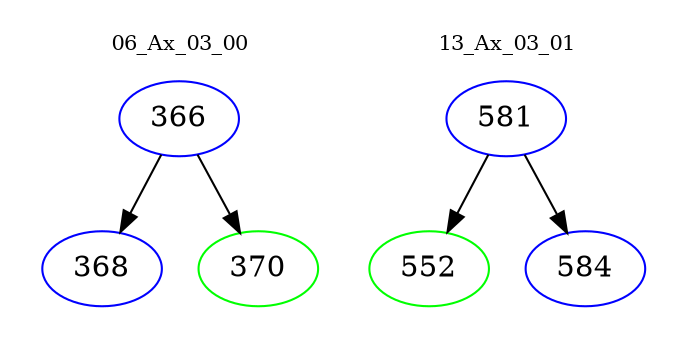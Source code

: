 digraph{
subgraph cluster_0 {
color = white
label = "06_Ax_03_00";
fontsize=10;
T0_366 [label="366", color="blue"]
T0_366 -> T0_368 [color="black"]
T0_368 [label="368", color="blue"]
T0_366 -> T0_370 [color="black"]
T0_370 [label="370", color="green"]
}
subgraph cluster_1 {
color = white
label = "13_Ax_03_01";
fontsize=10;
T1_581 [label="581", color="blue"]
T1_581 -> T1_552 [color="black"]
T1_552 [label="552", color="green"]
T1_581 -> T1_584 [color="black"]
T1_584 [label="584", color="blue"]
}
}

